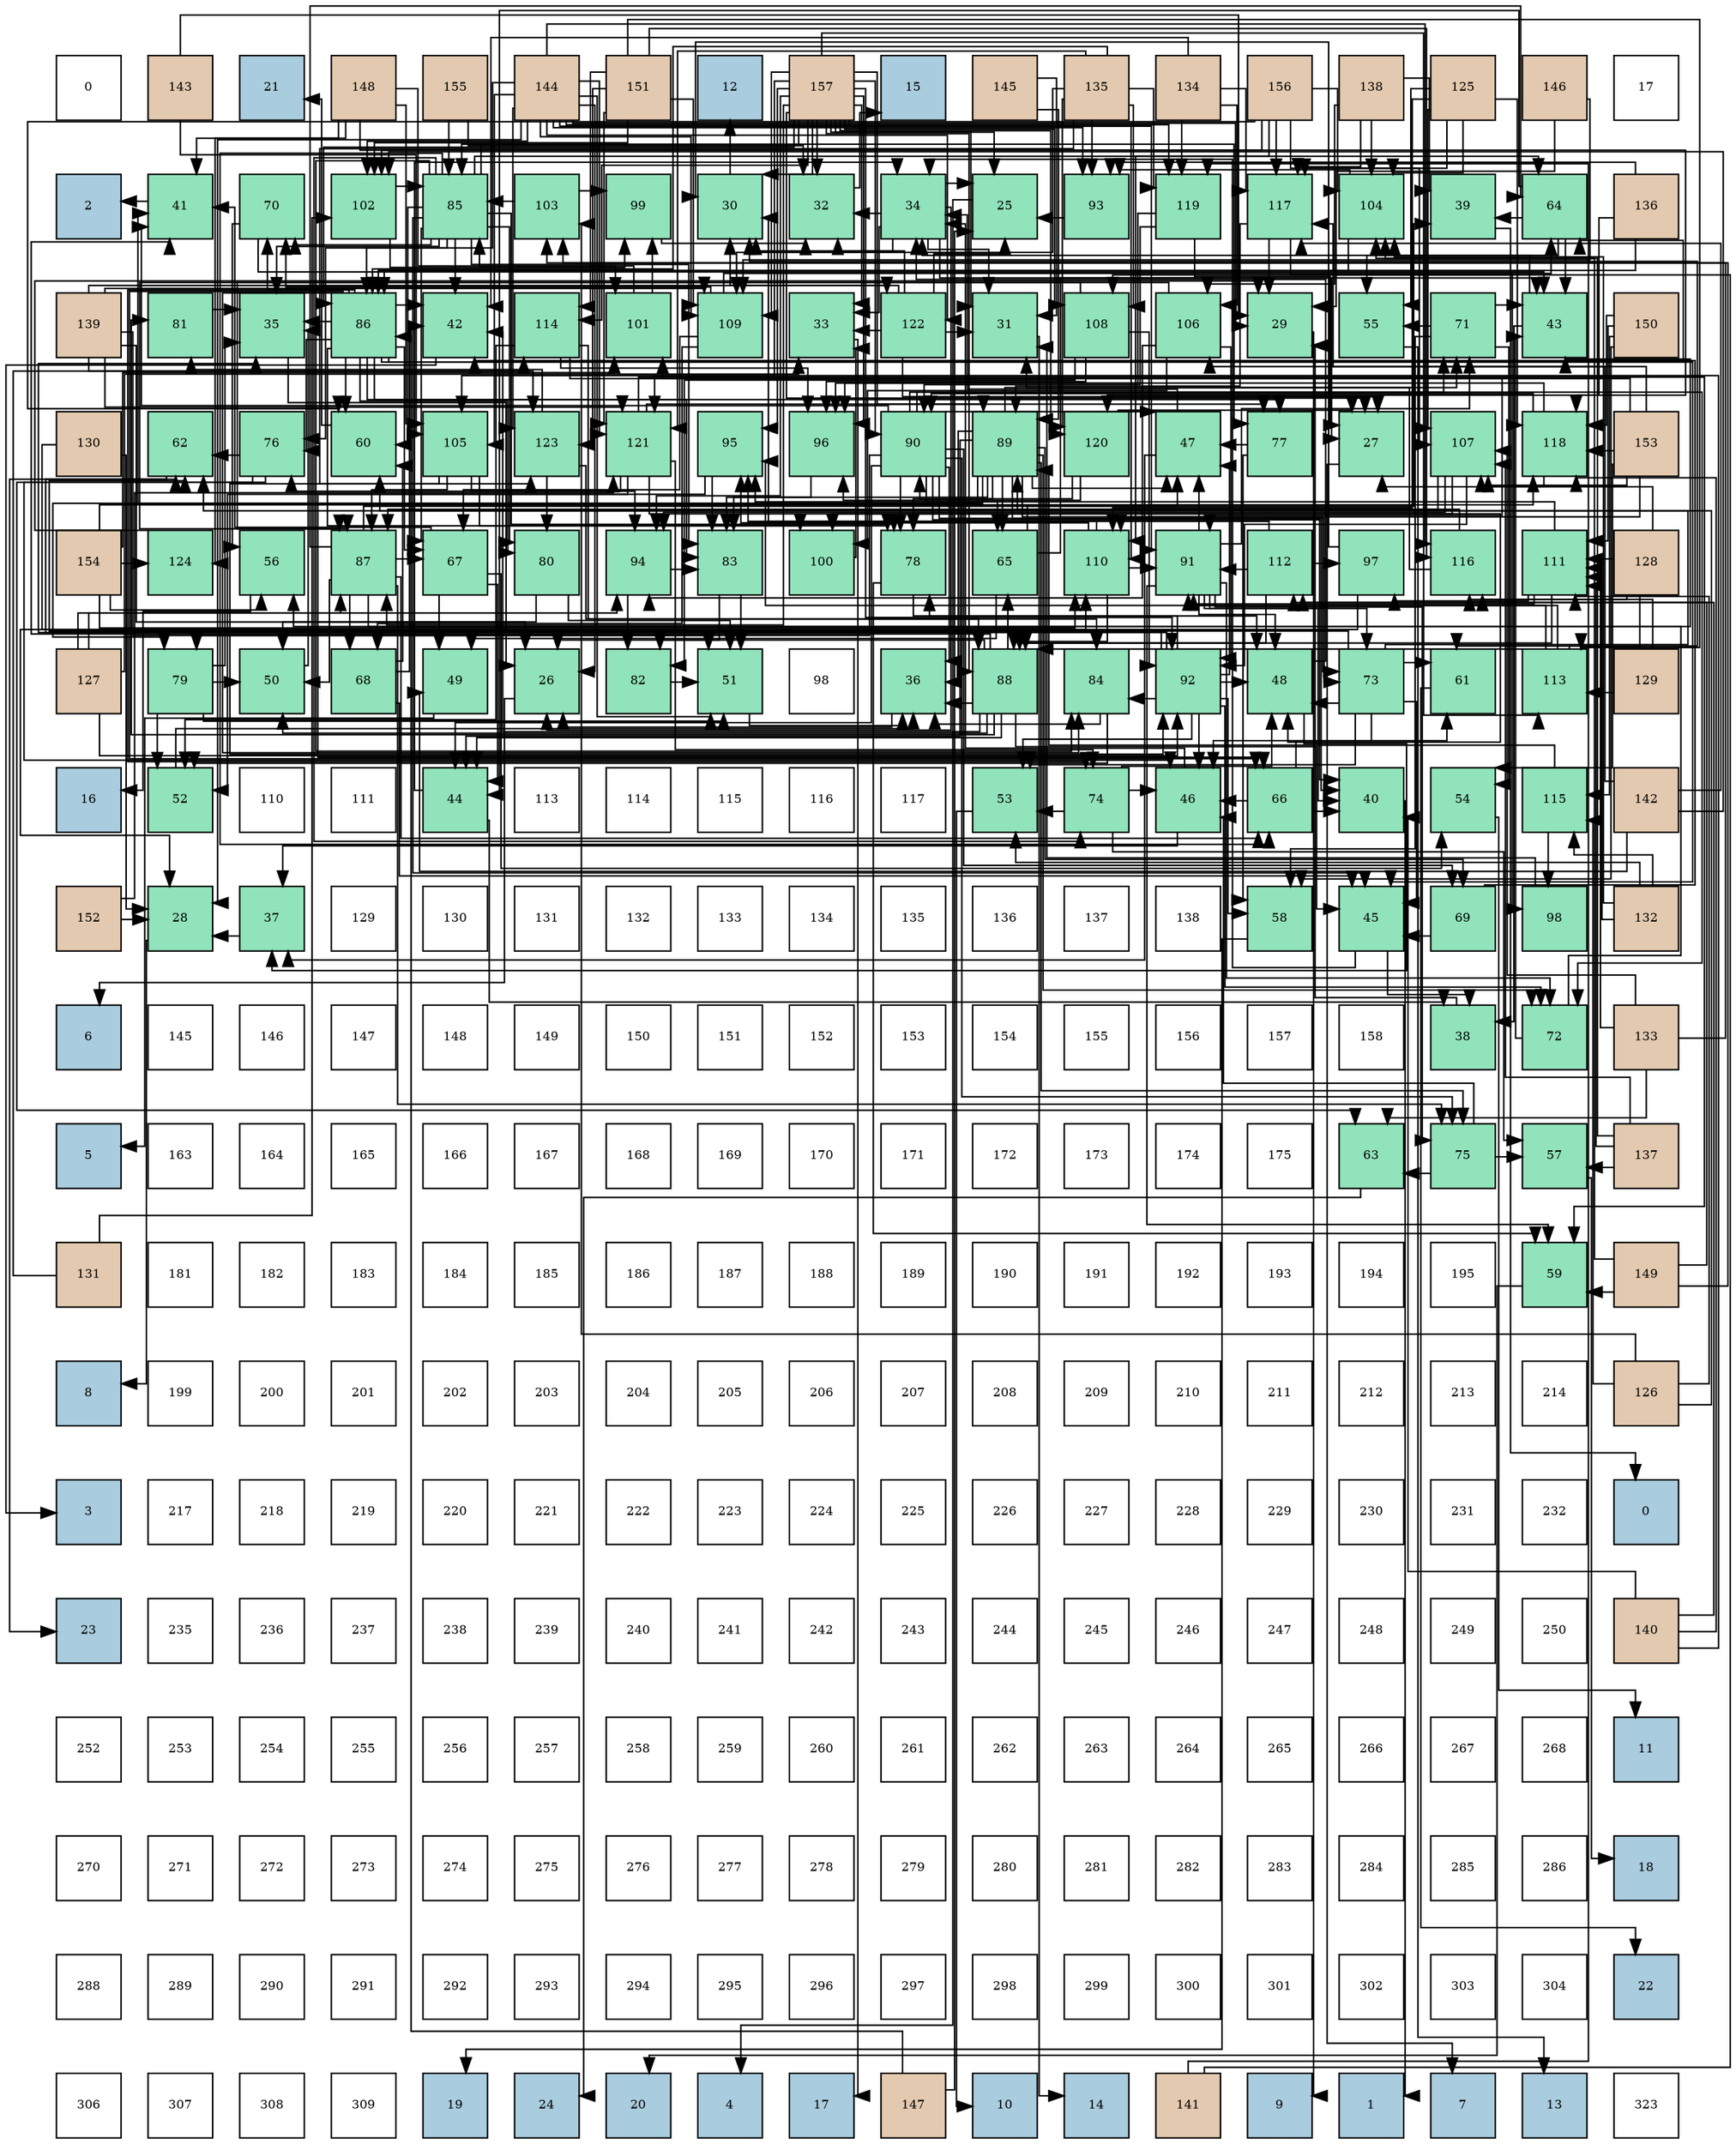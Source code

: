 digraph layout{
 rankdir=TB;
 splines=ortho;
 node [style=filled shape=square fixedsize=true width=0.6];
0[label="0", fontsize=8, fillcolor="#ffffff"];
1[label="143", fontsize=8, fillcolor="#e3c9af"];
2[label="21", fontsize=8, fillcolor="#a9ccde"];
3[label="148", fontsize=8, fillcolor="#e3c9af"];
4[label="155", fontsize=8, fillcolor="#e3c9af"];
5[label="144", fontsize=8, fillcolor="#e3c9af"];
6[label="151", fontsize=8, fillcolor="#e3c9af"];
7[label="12", fontsize=8, fillcolor="#a9ccde"];
8[label="157", fontsize=8, fillcolor="#e3c9af"];
9[label="15", fontsize=8, fillcolor="#a9ccde"];
10[label="145", fontsize=8, fillcolor="#e3c9af"];
11[label="135", fontsize=8, fillcolor="#e3c9af"];
12[label="134", fontsize=8, fillcolor="#e3c9af"];
13[label="156", fontsize=8, fillcolor="#e3c9af"];
14[label="138", fontsize=8, fillcolor="#e3c9af"];
15[label="125", fontsize=8, fillcolor="#e3c9af"];
16[label="146", fontsize=8, fillcolor="#e3c9af"];
17[label="17", fontsize=8, fillcolor="#ffffff"];
18[label="2", fontsize=8, fillcolor="#a9ccde"];
19[label="41", fontsize=8, fillcolor="#91e3bb"];
20[label="70", fontsize=8, fillcolor="#91e3bb"];
21[label="102", fontsize=8, fillcolor="#91e3bb"];
22[label="85", fontsize=8, fillcolor="#91e3bb"];
23[label="103", fontsize=8, fillcolor="#91e3bb"];
24[label="99", fontsize=8, fillcolor="#91e3bb"];
25[label="30", fontsize=8, fillcolor="#91e3bb"];
26[label="32", fontsize=8, fillcolor="#91e3bb"];
27[label="34", fontsize=8, fillcolor="#91e3bb"];
28[label="25", fontsize=8, fillcolor="#91e3bb"];
29[label="93", fontsize=8, fillcolor="#91e3bb"];
30[label="119", fontsize=8, fillcolor="#91e3bb"];
31[label="117", fontsize=8, fillcolor="#91e3bb"];
32[label="104", fontsize=8, fillcolor="#91e3bb"];
33[label="39", fontsize=8, fillcolor="#91e3bb"];
34[label="64", fontsize=8, fillcolor="#91e3bb"];
35[label="136", fontsize=8, fillcolor="#e3c9af"];
36[label="139", fontsize=8, fillcolor="#e3c9af"];
37[label="81", fontsize=8, fillcolor="#91e3bb"];
38[label="35", fontsize=8, fillcolor="#91e3bb"];
39[label="86", fontsize=8, fillcolor="#91e3bb"];
40[label="42", fontsize=8, fillcolor="#91e3bb"];
41[label="114", fontsize=8, fillcolor="#91e3bb"];
42[label="101", fontsize=8, fillcolor="#91e3bb"];
43[label="109", fontsize=8, fillcolor="#91e3bb"];
44[label="33", fontsize=8, fillcolor="#91e3bb"];
45[label="122", fontsize=8, fillcolor="#91e3bb"];
46[label="31", fontsize=8, fillcolor="#91e3bb"];
47[label="108", fontsize=8, fillcolor="#91e3bb"];
48[label="106", fontsize=8, fillcolor="#91e3bb"];
49[label="29", fontsize=8, fillcolor="#91e3bb"];
50[label="55", fontsize=8, fillcolor="#91e3bb"];
51[label="71", fontsize=8, fillcolor="#91e3bb"];
52[label="43", fontsize=8, fillcolor="#91e3bb"];
53[label="150", fontsize=8, fillcolor="#e3c9af"];
54[label="130", fontsize=8, fillcolor="#e3c9af"];
55[label="62", fontsize=8, fillcolor="#91e3bb"];
56[label="76", fontsize=8, fillcolor="#91e3bb"];
57[label="60", fontsize=8, fillcolor="#91e3bb"];
58[label="105", fontsize=8, fillcolor="#91e3bb"];
59[label="123", fontsize=8, fillcolor="#91e3bb"];
60[label="121", fontsize=8, fillcolor="#91e3bb"];
61[label="95", fontsize=8, fillcolor="#91e3bb"];
62[label="96", fontsize=8, fillcolor="#91e3bb"];
63[label="90", fontsize=8, fillcolor="#91e3bb"];
64[label="89", fontsize=8, fillcolor="#91e3bb"];
65[label="120", fontsize=8, fillcolor="#91e3bb"];
66[label="47", fontsize=8, fillcolor="#91e3bb"];
67[label="77", fontsize=8, fillcolor="#91e3bb"];
68[label="27", fontsize=8, fillcolor="#91e3bb"];
69[label="107", fontsize=8, fillcolor="#91e3bb"];
70[label="118", fontsize=8, fillcolor="#91e3bb"];
71[label="153", fontsize=8, fillcolor="#e3c9af"];
72[label="154", fontsize=8, fillcolor="#e3c9af"];
73[label="124", fontsize=8, fillcolor="#91e3bb"];
74[label="56", fontsize=8, fillcolor="#91e3bb"];
75[label="87", fontsize=8, fillcolor="#91e3bb"];
76[label="67", fontsize=8, fillcolor="#91e3bb"];
77[label="80", fontsize=8, fillcolor="#91e3bb"];
78[label="94", fontsize=8, fillcolor="#91e3bb"];
79[label="83", fontsize=8, fillcolor="#91e3bb"];
80[label="100", fontsize=8, fillcolor="#91e3bb"];
81[label="78", fontsize=8, fillcolor="#91e3bb"];
82[label="65", fontsize=8, fillcolor="#91e3bb"];
83[label="110", fontsize=8, fillcolor="#91e3bb"];
84[label="91", fontsize=8, fillcolor="#91e3bb"];
85[label="112", fontsize=8, fillcolor="#91e3bb"];
86[label="97", fontsize=8, fillcolor="#91e3bb"];
87[label="116", fontsize=8, fillcolor="#91e3bb"];
88[label="111", fontsize=8, fillcolor="#91e3bb"];
89[label="128", fontsize=8, fillcolor="#e3c9af"];
90[label="127", fontsize=8, fillcolor="#e3c9af"];
91[label="79", fontsize=8, fillcolor="#91e3bb"];
92[label="50", fontsize=8, fillcolor="#91e3bb"];
93[label="68", fontsize=8, fillcolor="#91e3bb"];
94[label="49", fontsize=8, fillcolor="#91e3bb"];
95[label="26", fontsize=8, fillcolor="#91e3bb"];
96[label="82", fontsize=8, fillcolor="#91e3bb"];
97[label="51", fontsize=8, fillcolor="#91e3bb"];
98[label="98", fontsize=8, fillcolor="#ffffff"];
99[label="36", fontsize=8, fillcolor="#91e3bb"];
100[label="88", fontsize=8, fillcolor="#91e3bb"];
101[label="84", fontsize=8, fillcolor="#91e3bb"];
102[label="92", fontsize=8, fillcolor="#91e3bb"];
103[label="48", fontsize=8, fillcolor="#91e3bb"];
104[label="73", fontsize=8, fillcolor="#91e3bb"];
105[label="61", fontsize=8, fillcolor="#91e3bb"];
106[label="113", fontsize=8, fillcolor="#91e3bb"];
107[label="129", fontsize=8, fillcolor="#e3c9af"];
108[label="16", fontsize=8, fillcolor="#a9ccde"];
109[label="52", fontsize=8, fillcolor="#91e3bb"];
110[label="110", fontsize=8, fillcolor="#ffffff"];
111[label="111", fontsize=8, fillcolor="#ffffff"];
112[label="44", fontsize=8, fillcolor="#91e3bb"];
113[label="113", fontsize=8, fillcolor="#ffffff"];
114[label="114", fontsize=8, fillcolor="#ffffff"];
115[label="115", fontsize=8, fillcolor="#ffffff"];
116[label="116", fontsize=8, fillcolor="#ffffff"];
117[label="117", fontsize=8, fillcolor="#ffffff"];
118[label="53", fontsize=8, fillcolor="#91e3bb"];
119[label="74", fontsize=8, fillcolor="#91e3bb"];
120[label="46", fontsize=8, fillcolor="#91e3bb"];
121[label="66", fontsize=8, fillcolor="#91e3bb"];
122[label="40", fontsize=8, fillcolor="#91e3bb"];
123[label="54", fontsize=8, fillcolor="#91e3bb"];
124[label="115", fontsize=8, fillcolor="#91e3bb"];
125[label="142", fontsize=8, fillcolor="#e3c9af"];
126[label="152", fontsize=8, fillcolor="#e3c9af"];
127[label="28", fontsize=8, fillcolor="#91e3bb"];
128[label="37", fontsize=8, fillcolor="#91e3bb"];
129[label="129", fontsize=8, fillcolor="#ffffff"];
130[label="130", fontsize=8, fillcolor="#ffffff"];
131[label="131", fontsize=8, fillcolor="#ffffff"];
132[label="132", fontsize=8, fillcolor="#ffffff"];
133[label="133", fontsize=8, fillcolor="#ffffff"];
134[label="134", fontsize=8, fillcolor="#ffffff"];
135[label="135", fontsize=8, fillcolor="#ffffff"];
136[label="136", fontsize=8, fillcolor="#ffffff"];
137[label="137", fontsize=8, fillcolor="#ffffff"];
138[label="138", fontsize=8, fillcolor="#ffffff"];
139[label="58", fontsize=8, fillcolor="#91e3bb"];
140[label="45", fontsize=8, fillcolor="#91e3bb"];
141[label="69", fontsize=8, fillcolor="#91e3bb"];
142[label="98", fontsize=8, fillcolor="#91e3bb"];
143[label="132", fontsize=8, fillcolor="#e3c9af"];
144[label="6", fontsize=8, fillcolor="#a9ccde"];
145[label="145", fontsize=8, fillcolor="#ffffff"];
146[label="146", fontsize=8, fillcolor="#ffffff"];
147[label="147", fontsize=8, fillcolor="#ffffff"];
148[label="148", fontsize=8, fillcolor="#ffffff"];
149[label="149", fontsize=8, fillcolor="#ffffff"];
150[label="150", fontsize=8, fillcolor="#ffffff"];
151[label="151", fontsize=8, fillcolor="#ffffff"];
152[label="152", fontsize=8, fillcolor="#ffffff"];
153[label="153", fontsize=8, fillcolor="#ffffff"];
154[label="154", fontsize=8, fillcolor="#ffffff"];
155[label="155", fontsize=8, fillcolor="#ffffff"];
156[label="156", fontsize=8, fillcolor="#ffffff"];
157[label="157", fontsize=8, fillcolor="#ffffff"];
158[label="158", fontsize=8, fillcolor="#ffffff"];
159[label="38", fontsize=8, fillcolor="#91e3bb"];
160[label="72", fontsize=8, fillcolor="#91e3bb"];
161[label="133", fontsize=8, fillcolor="#e3c9af"];
162[label="5", fontsize=8, fillcolor="#a9ccde"];
163[label="163", fontsize=8, fillcolor="#ffffff"];
164[label="164", fontsize=8, fillcolor="#ffffff"];
165[label="165", fontsize=8, fillcolor="#ffffff"];
166[label="166", fontsize=8, fillcolor="#ffffff"];
167[label="167", fontsize=8, fillcolor="#ffffff"];
168[label="168", fontsize=8, fillcolor="#ffffff"];
169[label="169", fontsize=8, fillcolor="#ffffff"];
170[label="170", fontsize=8, fillcolor="#ffffff"];
171[label="171", fontsize=8, fillcolor="#ffffff"];
172[label="172", fontsize=8, fillcolor="#ffffff"];
173[label="173", fontsize=8, fillcolor="#ffffff"];
174[label="174", fontsize=8, fillcolor="#ffffff"];
175[label="175", fontsize=8, fillcolor="#ffffff"];
176[label="63", fontsize=8, fillcolor="#91e3bb"];
177[label="75", fontsize=8, fillcolor="#91e3bb"];
178[label="57", fontsize=8, fillcolor="#91e3bb"];
179[label="137", fontsize=8, fillcolor="#e3c9af"];
180[label="131", fontsize=8, fillcolor="#e3c9af"];
181[label="181", fontsize=8, fillcolor="#ffffff"];
182[label="182", fontsize=8, fillcolor="#ffffff"];
183[label="183", fontsize=8, fillcolor="#ffffff"];
184[label="184", fontsize=8, fillcolor="#ffffff"];
185[label="185", fontsize=8, fillcolor="#ffffff"];
186[label="186", fontsize=8, fillcolor="#ffffff"];
187[label="187", fontsize=8, fillcolor="#ffffff"];
188[label="188", fontsize=8, fillcolor="#ffffff"];
189[label="189", fontsize=8, fillcolor="#ffffff"];
190[label="190", fontsize=8, fillcolor="#ffffff"];
191[label="191", fontsize=8, fillcolor="#ffffff"];
192[label="192", fontsize=8, fillcolor="#ffffff"];
193[label="193", fontsize=8, fillcolor="#ffffff"];
194[label="194", fontsize=8, fillcolor="#ffffff"];
195[label="195", fontsize=8, fillcolor="#ffffff"];
196[label="59", fontsize=8, fillcolor="#91e3bb"];
197[label="149", fontsize=8, fillcolor="#e3c9af"];
198[label="8", fontsize=8, fillcolor="#a9ccde"];
199[label="199", fontsize=8, fillcolor="#ffffff"];
200[label="200", fontsize=8, fillcolor="#ffffff"];
201[label="201", fontsize=8, fillcolor="#ffffff"];
202[label="202", fontsize=8, fillcolor="#ffffff"];
203[label="203", fontsize=8, fillcolor="#ffffff"];
204[label="204", fontsize=8, fillcolor="#ffffff"];
205[label="205", fontsize=8, fillcolor="#ffffff"];
206[label="206", fontsize=8, fillcolor="#ffffff"];
207[label="207", fontsize=8, fillcolor="#ffffff"];
208[label="208", fontsize=8, fillcolor="#ffffff"];
209[label="209", fontsize=8, fillcolor="#ffffff"];
210[label="210", fontsize=8, fillcolor="#ffffff"];
211[label="211", fontsize=8, fillcolor="#ffffff"];
212[label="212", fontsize=8, fillcolor="#ffffff"];
213[label="213", fontsize=8, fillcolor="#ffffff"];
214[label="214", fontsize=8, fillcolor="#ffffff"];
215[label="126", fontsize=8, fillcolor="#e3c9af"];
216[label="3", fontsize=8, fillcolor="#a9ccde"];
217[label="217", fontsize=8, fillcolor="#ffffff"];
218[label="218", fontsize=8, fillcolor="#ffffff"];
219[label="219", fontsize=8, fillcolor="#ffffff"];
220[label="220", fontsize=8, fillcolor="#ffffff"];
221[label="221", fontsize=8, fillcolor="#ffffff"];
222[label="222", fontsize=8, fillcolor="#ffffff"];
223[label="223", fontsize=8, fillcolor="#ffffff"];
224[label="224", fontsize=8, fillcolor="#ffffff"];
225[label="225", fontsize=8, fillcolor="#ffffff"];
226[label="226", fontsize=8, fillcolor="#ffffff"];
227[label="227", fontsize=8, fillcolor="#ffffff"];
228[label="228", fontsize=8, fillcolor="#ffffff"];
229[label="229", fontsize=8, fillcolor="#ffffff"];
230[label="230", fontsize=8, fillcolor="#ffffff"];
231[label="231", fontsize=8, fillcolor="#ffffff"];
232[label="232", fontsize=8, fillcolor="#ffffff"];
233[label="0", fontsize=8, fillcolor="#a9ccde"];
234[label="23", fontsize=8, fillcolor="#a9ccde"];
235[label="235", fontsize=8, fillcolor="#ffffff"];
236[label="236", fontsize=8, fillcolor="#ffffff"];
237[label="237", fontsize=8, fillcolor="#ffffff"];
238[label="238", fontsize=8, fillcolor="#ffffff"];
239[label="239", fontsize=8, fillcolor="#ffffff"];
240[label="240", fontsize=8, fillcolor="#ffffff"];
241[label="241", fontsize=8, fillcolor="#ffffff"];
242[label="242", fontsize=8, fillcolor="#ffffff"];
243[label="243", fontsize=8, fillcolor="#ffffff"];
244[label="244", fontsize=8, fillcolor="#ffffff"];
245[label="245", fontsize=8, fillcolor="#ffffff"];
246[label="246", fontsize=8, fillcolor="#ffffff"];
247[label="247", fontsize=8, fillcolor="#ffffff"];
248[label="248", fontsize=8, fillcolor="#ffffff"];
249[label="249", fontsize=8, fillcolor="#ffffff"];
250[label="250", fontsize=8, fillcolor="#ffffff"];
251[label="140", fontsize=8, fillcolor="#e3c9af"];
252[label="252", fontsize=8, fillcolor="#ffffff"];
253[label="253", fontsize=8, fillcolor="#ffffff"];
254[label="254", fontsize=8, fillcolor="#ffffff"];
255[label="255", fontsize=8, fillcolor="#ffffff"];
256[label="256", fontsize=8, fillcolor="#ffffff"];
257[label="257", fontsize=8, fillcolor="#ffffff"];
258[label="258", fontsize=8, fillcolor="#ffffff"];
259[label="259", fontsize=8, fillcolor="#ffffff"];
260[label="260", fontsize=8, fillcolor="#ffffff"];
261[label="261", fontsize=8, fillcolor="#ffffff"];
262[label="262", fontsize=8, fillcolor="#ffffff"];
263[label="263", fontsize=8, fillcolor="#ffffff"];
264[label="264", fontsize=8, fillcolor="#ffffff"];
265[label="265", fontsize=8, fillcolor="#ffffff"];
266[label="266", fontsize=8, fillcolor="#ffffff"];
267[label="267", fontsize=8, fillcolor="#ffffff"];
268[label="268", fontsize=8, fillcolor="#ffffff"];
269[label="11", fontsize=8, fillcolor="#a9ccde"];
270[label="270", fontsize=8, fillcolor="#ffffff"];
271[label="271", fontsize=8, fillcolor="#ffffff"];
272[label="272", fontsize=8, fillcolor="#ffffff"];
273[label="273", fontsize=8, fillcolor="#ffffff"];
274[label="274", fontsize=8, fillcolor="#ffffff"];
275[label="275", fontsize=8, fillcolor="#ffffff"];
276[label="276", fontsize=8, fillcolor="#ffffff"];
277[label="277", fontsize=8, fillcolor="#ffffff"];
278[label="278", fontsize=8, fillcolor="#ffffff"];
279[label="279", fontsize=8, fillcolor="#ffffff"];
280[label="280", fontsize=8, fillcolor="#ffffff"];
281[label="281", fontsize=8, fillcolor="#ffffff"];
282[label="282", fontsize=8, fillcolor="#ffffff"];
283[label="283", fontsize=8, fillcolor="#ffffff"];
284[label="284", fontsize=8, fillcolor="#ffffff"];
285[label="285", fontsize=8, fillcolor="#ffffff"];
286[label="286", fontsize=8, fillcolor="#ffffff"];
287[label="18", fontsize=8, fillcolor="#a9ccde"];
288[label="288", fontsize=8, fillcolor="#ffffff"];
289[label="289", fontsize=8, fillcolor="#ffffff"];
290[label="290", fontsize=8, fillcolor="#ffffff"];
291[label="291", fontsize=8, fillcolor="#ffffff"];
292[label="292", fontsize=8, fillcolor="#ffffff"];
293[label="293", fontsize=8, fillcolor="#ffffff"];
294[label="294", fontsize=8, fillcolor="#ffffff"];
295[label="295", fontsize=8, fillcolor="#ffffff"];
296[label="296", fontsize=8, fillcolor="#ffffff"];
297[label="297", fontsize=8, fillcolor="#ffffff"];
298[label="298", fontsize=8, fillcolor="#ffffff"];
299[label="299", fontsize=8, fillcolor="#ffffff"];
300[label="300", fontsize=8, fillcolor="#ffffff"];
301[label="301", fontsize=8, fillcolor="#ffffff"];
302[label="302", fontsize=8, fillcolor="#ffffff"];
303[label="303", fontsize=8, fillcolor="#ffffff"];
304[label="304", fontsize=8, fillcolor="#ffffff"];
305[label="22", fontsize=8, fillcolor="#a9ccde"];
306[label="306", fontsize=8, fillcolor="#ffffff"];
307[label="307", fontsize=8, fillcolor="#ffffff"];
308[label="308", fontsize=8, fillcolor="#ffffff"];
309[label="309", fontsize=8, fillcolor="#ffffff"];
310[label="19", fontsize=8, fillcolor="#a9ccde"];
311[label="24", fontsize=8, fillcolor="#a9ccde"];
312[label="20", fontsize=8, fillcolor="#a9ccde"];
313[label="4", fontsize=8, fillcolor="#a9ccde"];
314[label="17", fontsize=8, fillcolor="#a9ccde"];
315[label="147", fontsize=8, fillcolor="#e3c9af"];
316[label="10", fontsize=8, fillcolor="#a9ccde"];
317[label="14", fontsize=8, fillcolor="#a9ccde"];
318[label="141", fontsize=8, fillcolor="#e3c9af"];
319[label="9", fontsize=8, fillcolor="#a9ccde"];
320[label="1", fontsize=8, fillcolor="#a9ccde"];
321[label="7", fontsize=8, fillcolor="#a9ccde"];
322[label="13", fontsize=8, fillcolor="#a9ccde"];
323[label="323", fontsize=8, fillcolor="#ffffff"];
edge [constraint=false, style=vis];28 -> 313;
95 -> 144;
68 -> 321;
127 -> 198;
49 -> 319;
25 -> 7;
46 -> 317;
26 -> 9;
44 -> 314;
27 -> 28;
27 -> 95;
27 -> 68;
27 -> 25;
27 -> 46;
27 -> 26;
27 -> 44;
38 -> 95;
99 -> 95;
128 -> 127;
159 -> 49;
33 -> 233;
122 -> 320;
19 -> 18;
40 -> 216;
52 -> 27;
52 -> 159;
112 -> 27;
112 -> 159;
140 -> 27;
140 -> 159;
120 -> 27;
120 -> 128;
66 -> 27;
66 -> 128;
103 -> 27;
103 -> 128;
94 -> 162;
92 -> 38;
97 -> 99;
109 -> 99;
118 -> 316;
123 -> 269;
50 -> 322;
74 -> 108;
178 -> 287;
139 -> 310;
196 -> 312;
57 -> 2;
105 -> 305;
55 -> 234;
176 -> 311;
34 -> 33;
34 -> 52;
34 -> 112;
34 -> 50;
82 -> 33;
82 -> 52;
82 -> 94;
121 -> 122;
121 -> 120;
121 -> 105;
76 -> 19;
76 -> 112;
76 -> 94;
76 -> 123;
93 -> 40;
93 -> 140;
93 -> 57;
141 -> 40;
141 -> 140;
20 -> 52;
20 -> 74;
51 -> 52;
51 -> 123;
51 -> 50;
51 -> 139;
160 -> 52;
160 -> 74;
104 -> 140;
104 -> 120;
104 -> 103;
104 -> 118;
104 -> 57;
104 -> 105;
104 -> 55;
119 -> 120;
119 -> 103;
119 -> 118;
119 -> 178;
177 -> 120;
177 -> 178;
177 -> 176;
56 -> 120;
56 -> 55;
56 -> 176;
67 -> 66;
67 -> 139;
81 -> 103;
81 -> 196;
91 -> 38;
91 -> 92;
91 -> 97;
91 -> 109;
77 -> 92;
77 -> 97;
37 -> 38;
96 -> 97;
79 -> 95;
79 -> 97;
101 -> 99;
101 -> 109;
22 -> 38;
22 -> 40;
22 -> 140;
22 -> 57;
22 -> 34;
22 -> 121;
22 -> 76;
22 -> 20;
22 -> 119;
22 -> 56;
22 -> 67;
22 -> 81;
22 -> 77;
22 -> 79;
22 -> 101;
39 -> 38;
39 -> 40;
39 -> 140;
39 -> 57;
39 -> 34;
39 -> 121;
39 -> 76;
39 -> 20;
39 -> 119;
39 -> 56;
39 -> 67;
39 -> 81;
39 -> 77;
39 -> 79;
39 -> 101;
75 -> 52;
75 -> 66;
75 -> 92;
75 -> 34;
75 -> 121;
75 -> 76;
75 -> 93;
75 -> 177;
100 -> 99;
100 -> 19;
100 -> 40;
100 -> 112;
100 -> 140;
100 -> 92;
100 -> 82;
100 -> 37;
100 -> 96;
64 -> 99;
64 -> 122;
64 -> 19;
64 -> 112;
64 -> 66;
64 -> 82;
64 -> 141;
64 -> 51;
64 -> 160;
64 -> 104;
64 -> 177;
64 -> 81;
64 -> 91;
64 -> 79;
63 -> 99;
63 -> 122;
63 -> 19;
63 -> 112;
63 -> 66;
63 -> 82;
63 -> 141;
63 -> 51;
63 -> 160;
63 -> 104;
63 -> 177;
63 -> 81;
63 -> 91;
84 -> 122;
84 -> 66;
84 -> 103;
84 -> 196;
84 -> 51;
84 -> 160;
84 -> 104;
84 -> 177;
102 -> 38;
102 -> 120;
102 -> 66;
102 -> 103;
102 -> 118;
102 -> 139;
102 -> 55;
102 -> 160;
102 -> 81;
102 -> 101;
29 -> 28;
78 -> 96;
78 -> 79;
61 -> 109;
61 -> 79;
62 -> 79;
86 -> 127;
86 -> 25;
142 -> 46;
24 -> 26;
80 -> 44;
42 -> 22;
42 -> 24;
21 -> 22;
21 -> 24;
23 -> 22;
23 -> 24;
32 -> 39;
32 -> 29;
58 -> 75;
58 -> 102;
58 -> 78;
58 -> 80;
48 -> 75;
48 -> 102;
48 -> 78;
48 -> 80;
69 -> 75;
69 -> 102;
69 -> 78;
69 -> 80;
47 -> 96;
47 -> 75;
47 -> 102;
47 -> 62;
43 -> 34;
43 -> 76;
43 -> 93;
43 -> 20;
83 -> 25;
83 -> 100;
83 -> 84;
83 -> 61;
88 -> 100;
88 -> 84;
88 -> 61;
88 -> 86;
85 -> 100;
85 -> 84;
85 -> 61;
85 -> 86;
106 -> 25;
106 -> 100;
106 -> 84;
106 -> 61;
41 -> 109;
41 -> 100;
41 -> 84;
41 -> 62;
124 -> 64;
124 -> 142;
87 -> 46;
87 -> 64;
31 -> 49;
31 -> 64;
31 -> 142;
70 -> 68;
70 -> 63;
70 -> 62;
30 -> 68;
30 -> 63;
30 -> 62;
65 -> 68;
65 -> 63;
65 -> 62;
60 -> 103;
60 -> 196;
60 -> 121;
60 -> 119;
60 -> 56;
60 -> 67;
45 -> 28;
45 -> 68;
45 -> 25;
45 -> 46;
45 -> 26;
45 -> 44;
59 -> 77;
59 -> 37;
59 -> 101;
73 -> 49;
15 -> 50;
15 -> 32;
15 -> 69;
15 -> 83;
15 -> 31;
15 -> 70;
215 -> 55;
215 -> 23;
215 -> 88;
215 -> 124;
90 -> 44;
90 -> 75;
90 -> 102;
90 -> 78;
89 -> 105;
89 -> 69;
89 -> 88;
89 -> 87;
107 -> 106;
107 -> 87;
54 -> 127;
54 -> 83;
180 -> 21;
180 -> 41;
143 -> 118;
143 -> 32;
143 -> 88;
143 -> 124;
161 -> 176;
161 -> 23;
161 -> 69;
161 -> 88;
12 -> 40;
12 -> 48;
12 -> 31;
12 -> 30;
11 -> 39;
11 -> 29;
11 -> 47;
11 -> 43;
11 -> 30;
11 -> 65;
11 -> 60;
11 -> 59;
35 -> 39;
35 -> 29;
35 -> 65;
179 -> 178;
179 -> 32;
179 -> 69;
179 -> 88;
14 -> 33;
14 -> 32;
14 -> 48;
14 -> 31;
36 -> 95;
36 -> 97;
36 -> 43;
36 -> 60;
36 -> 45;
36 -> 59;
251 -> 122;
251 -> 58;
251 -> 85;
251 -> 70;
318 -> 47;
318 -> 30;
125 -> 94;
125 -> 21;
125 -> 48;
125 -> 31;
1 -> 49;
1 -> 58;
5 -> 95;
5 -> 127;
5 -> 49;
5 -> 97;
5 -> 39;
5 -> 29;
5 -> 21;
5 -> 58;
5 -> 43;
5 -> 83;
5 -> 87;
5 -> 30;
5 -> 60;
5 -> 45;
5 -> 59;
10 -> 46;
10 -> 64;
16 -> 49;
16 -> 43;
315 -> 28;
315 -> 39;
3 -> 19;
3 -> 42;
3 -> 58;
3 -> 70;
3 -> 73;
197 -> 196;
197 -> 23;
197 -> 32;
197 -> 85;
53 -> 139;
53 -> 88;
53 -> 124;
53 -> 70;
6 -> 21;
6 -> 43;
6 -> 106;
6 -> 41;
6 -> 87;
6 -> 60;
6 -> 59;
126 -> 127;
126 -> 60;
71 -> 123;
71 -> 42;
71 -> 69;
71 -> 83;
71 -> 31;
71 -> 70;
72 -> 74;
72 -> 42;
72 -> 83;
72 -> 70;
72 -> 73;
4 -> 26;
4 -> 22;
13 -> 57;
13 -> 21;
13 -> 32;
13 -> 69;
13 -> 83;
13 -> 31;
8 -> 28;
8 -> 68;
8 -> 25;
8 -> 46;
8 -> 26;
8 -> 44;
8 -> 22;
8 -> 39;
8 -> 75;
8 -> 100;
8 -> 64;
8 -> 63;
8 -> 84;
8 -> 102;
8 -> 78;
8 -> 61;
8 -> 62;
8 -> 47;
8 -> 43;
8 -> 106;
8 -> 41;
8 -> 65;
8 -> 60;
edge [constraint=true, style=invis];
0 -> 18 -> 36 -> 54 -> 72 -> 90 -> 108 -> 126 -> 144 -> 162 -> 180 -> 198 -> 216 -> 234 -> 252 -> 270 -> 288 -> 306;
1 -> 19 -> 37 -> 55 -> 73 -> 91 -> 109 -> 127 -> 145 -> 163 -> 181 -> 199 -> 217 -> 235 -> 253 -> 271 -> 289 -> 307;
2 -> 20 -> 38 -> 56 -> 74 -> 92 -> 110 -> 128 -> 146 -> 164 -> 182 -> 200 -> 218 -> 236 -> 254 -> 272 -> 290 -> 308;
3 -> 21 -> 39 -> 57 -> 75 -> 93 -> 111 -> 129 -> 147 -> 165 -> 183 -> 201 -> 219 -> 237 -> 255 -> 273 -> 291 -> 309;
4 -> 22 -> 40 -> 58 -> 76 -> 94 -> 112 -> 130 -> 148 -> 166 -> 184 -> 202 -> 220 -> 238 -> 256 -> 274 -> 292 -> 310;
5 -> 23 -> 41 -> 59 -> 77 -> 95 -> 113 -> 131 -> 149 -> 167 -> 185 -> 203 -> 221 -> 239 -> 257 -> 275 -> 293 -> 311;
6 -> 24 -> 42 -> 60 -> 78 -> 96 -> 114 -> 132 -> 150 -> 168 -> 186 -> 204 -> 222 -> 240 -> 258 -> 276 -> 294 -> 312;
7 -> 25 -> 43 -> 61 -> 79 -> 97 -> 115 -> 133 -> 151 -> 169 -> 187 -> 205 -> 223 -> 241 -> 259 -> 277 -> 295 -> 313;
8 -> 26 -> 44 -> 62 -> 80 -> 98 -> 116 -> 134 -> 152 -> 170 -> 188 -> 206 -> 224 -> 242 -> 260 -> 278 -> 296 -> 314;
9 -> 27 -> 45 -> 63 -> 81 -> 99 -> 117 -> 135 -> 153 -> 171 -> 189 -> 207 -> 225 -> 243 -> 261 -> 279 -> 297 -> 315;
10 -> 28 -> 46 -> 64 -> 82 -> 100 -> 118 -> 136 -> 154 -> 172 -> 190 -> 208 -> 226 -> 244 -> 262 -> 280 -> 298 -> 316;
11 -> 29 -> 47 -> 65 -> 83 -> 101 -> 119 -> 137 -> 155 -> 173 -> 191 -> 209 -> 227 -> 245 -> 263 -> 281 -> 299 -> 317;
12 -> 30 -> 48 -> 66 -> 84 -> 102 -> 120 -> 138 -> 156 -> 174 -> 192 -> 210 -> 228 -> 246 -> 264 -> 282 -> 300 -> 318;
13 -> 31 -> 49 -> 67 -> 85 -> 103 -> 121 -> 139 -> 157 -> 175 -> 193 -> 211 -> 229 -> 247 -> 265 -> 283 -> 301 -> 319;
14 -> 32 -> 50 -> 68 -> 86 -> 104 -> 122 -> 140 -> 158 -> 176 -> 194 -> 212 -> 230 -> 248 -> 266 -> 284 -> 302 -> 320;
15 -> 33 -> 51 -> 69 -> 87 -> 105 -> 123 -> 141 -> 159 -> 177 -> 195 -> 213 -> 231 -> 249 -> 267 -> 285 -> 303 -> 321;
16 -> 34 -> 52 -> 70 -> 88 -> 106 -> 124 -> 142 -> 160 -> 178 -> 196 -> 214 -> 232 -> 250 -> 268 -> 286 -> 304 -> 322;
17 -> 35 -> 53 -> 71 -> 89 -> 107 -> 125 -> 143 -> 161 -> 179 -> 197 -> 215 -> 233 -> 251 -> 269 -> 287 -> 305 -> 323;
rank = same {0 -> 1 -> 2 -> 3 -> 4 -> 5 -> 6 -> 7 -> 8 -> 9 -> 10 -> 11 -> 12 -> 13 -> 14 -> 15 -> 16 -> 17};
rank = same {18 -> 19 -> 20 -> 21 -> 22 -> 23 -> 24 -> 25 -> 26 -> 27 -> 28 -> 29 -> 30 -> 31 -> 32 -> 33 -> 34 -> 35};
rank = same {36 -> 37 -> 38 -> 39 -> 40 -> 41 -> 42 -> 43 -> 44 -> 45 -> 46 -> 47 -> 48 -> 49 -> 50 -> 51 -> 52 -> 53};
rank = same {54 -> 55 -> 56 -> 57 -> 58 -> 59 -> 60 -> 61 -> 62 -> 63 -> 64 -> 65 -> 66 -> 67 -> 68 -> 69 -> 70 -> 71};
rank = same {72 -> 73 -> 74 -> 75 -> 76 -> 77 -> 78 -> 79 -> 80 -> 81 -> 82 -> 83 -> 84 -> 85 -> 86 -> 87 -> 88 -> 89};
rank = same {90 -> 91 -> 92 -> 93 -> 94 -> 95 -> 96 -> 97 -> 98 -> 99 -> 100 -> 101 -> 102 -> 103 -> 104 -> 105 -> 106 -> 107};
rank = same {108 -> 109 -> 110 -> 111 -> 112 -> 113 -> 114 -> 115 -> 116 -> 117 -> 118 -> 119 -> 120 -> 121 -> 122 -> 123 -> 124 -> 125};
rank = same {126 -> 127 -> 128 -> 129 -> 130 -> 131 -> 132 -> 133 -> 134 -> 135 -> 136 -> 137 -> 138 -> 139 -> 140 -> 141 -> 142 -> 143};
rank = same {144 -> 145 -> 146 -> 147 -> 148 -> 149 -> 150 -> 151 -> 152 -> 153 -> 154 -> 155 -> 156 -> 157 -> 158 -> 159 -> 160 -> 161};
rank = same {162 -> 163 -> 164 -> 165 -> 166 -> 167 -> 168 -> 169 -> 170 -> 171 -> 172 -> 173 -> 174 -> 175 -> 176 -> 177 -> 178 -> 179};
rank = same {180 -> 181 -> 182 -> 183 -> 184 -> 185 -> 186 -> 187 -> 188 -> 189 -> 190 -> 191 -> 192 -> 193 -> 194 -> 195 -> 196 -> 197};
rank = same {198 -> 199 -> 200 -> 201 -> 202 -> 203 -> 204 -> 205 -> 206 -> 207 -> 208 -> 209 -> 210 -> 211 -> 212 -> 213 -> 214 -> 215};
rank = same {216 -> 217 -> 218 -> 219 -> 220 -> 221 -> 222 -> 223 -> 224 -> 225 -> 226 -> 227 -> 228 -> 229 -> 230 -> 231 -> 232 -> 233};
rank = same {234 -> 235 -> 236 -> 237 -> 238 -> 239 -> 240 -> 241 -> 242 -> 243 -> 244 -> 245 -> 246 -> 247 -> 248 -> 249 -> 250 -> 251};
rank = same {252 -> 253 -> 254 -> 255 -> 256 -> 257 -> 258 -> 259 -> 260 -> 261 -> 262 -> 263 -> 264 -> 265 -> 266 -> 267 -> 268 -> 269};
rank = same {270 -> 271 -> 272 -> 273 -> 274 -> 275 -> 276 -> 277 -> 278 -> 279 -> 280 -> 281 -> 282 -> 283 -> 284 -> 285 -> 286 -> 287};
rank = same {288 -> 289 -> 290 -> 291 -> 292 -> 293 -> 294 -> 295 -> 296 -> 297 -> 298 -> 299 -> 300 -> 301 -> 302 -> 303 -> 304 -> 305};
rank = same {306 -> 307 -> 308 -> 309 -> 310 -> 311 -> 312 -> 313 -> 314 -> 315 -> 316 -> 317 -> 318 -> 319 -> 320 -> 321 -> 322 -> 323};
}